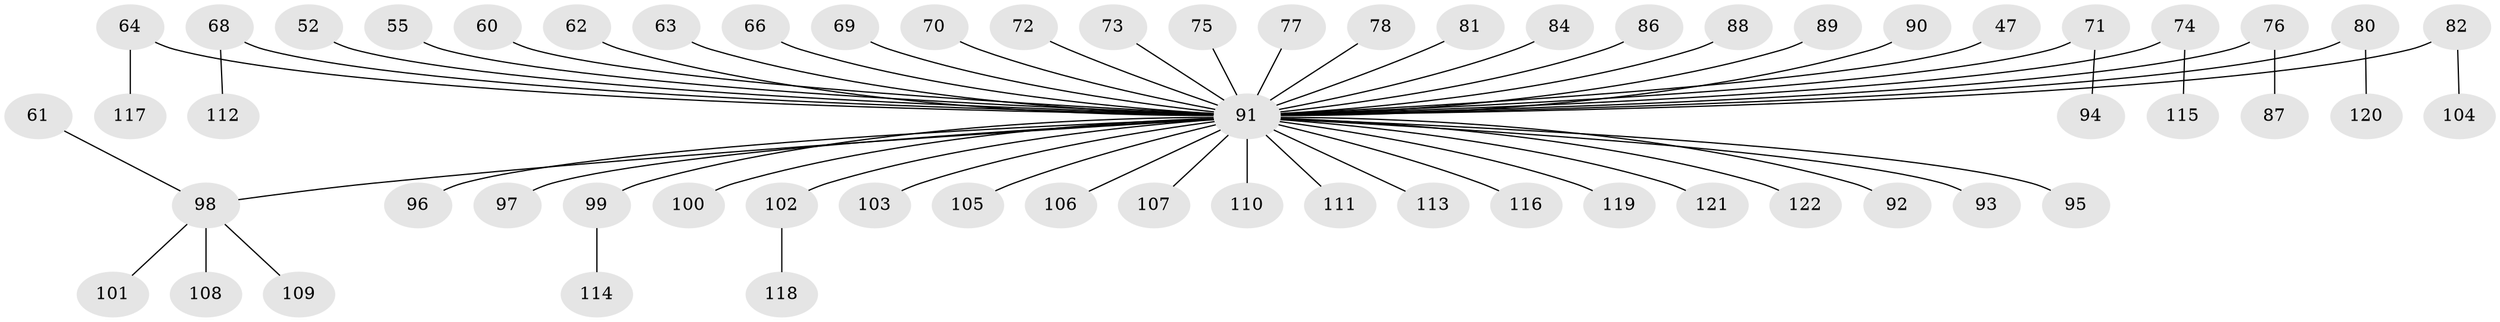 // original degree distribution, {8: 0.01639344262295082, 4: 0.09836065573770492, 3: 0.10655737704918032, 2: 0.2540983606557377, 1: 0.5, 5: 0.01639344262295082, 6: 0.00819672131147541}
// Generated by graph-tools (version 1.1) at 2025/53/03/09/25 04:53:21]
// undirected, 61 vertices, 60 edges
graph export_dot {
graph [start="1"]
  node [color=gray90,style=filled];
  47;
  52;
  55;
  60;
  61;
  62;
  63;
  64;
  66;
  68;
  69;
  70;
  71;
  72;
  73;
  74;
  75;
  76;
  77;
  78;
  80;
  81;
  82;
  84;
  86;
  87;
  88;
  89;
  90;
  91 [super="+19+44+39+24+83+67+49+50+56+58+59+79+45"];
  92;
  93;
  94;
  95;
  96;
  97;
  98 [super="+65+85"];
  99;
  100;
  101;
  102;
  103;
  104;
  105;
  106;
  107;
  108;
  109;
  110;
  111;
  112;
  113;
  114;
  115;
  116;
  117;
  118;
  119;
  120;
  121;
  122;
  47 -- 91;
  52 -- 91;
  55 -- 91;
  60 -- 91;
  61 -- 98;
  62 -- 91;
  63 -- 91;
  64 -- 117;
  64 -- 91;
  66 -- 91;
  68 -- 112;
  68 -- 91;
  69 -- 91;
  70 -- 91;
  71 -- 94;
  71 -- 91;
  72 -- 91;
  73 -- 91;
  74 -- 115;
  74 -- 91;
  75 -- 91;
  76 -- 87;
  76 -- 91;
  77 -- 91;
  78 -- 91;
  80 -- 120;
  80 -- 91;
  81 -- 91;
  82 -- 104;
  82 -- 91;
  84 -- 91;
  86 -- 91;
  88 -- 91;
  89 -- 91;
  90 -- 91;
  91 -- 93;
  91 -- 97;
  91 -- 107;
  91 -- 111;
  91 -- 95;
  91 -- 122;
  91 -- 96;
  91 -- 102;
  91 -- 103;
  91 -- 105;
  91 -- 106;
  91 -- 110;
  91 -- 113;
  91 -- 116;
  91 -- 121;
  91 -- 98;
  91 -- 99;
  91 -- 100;
  91 -- 92;
  91 -- 119;
  98 -- 108;
  98 -- 101;
  98 -- 109;
  99 -- 114;
  102 -- 118;
}
